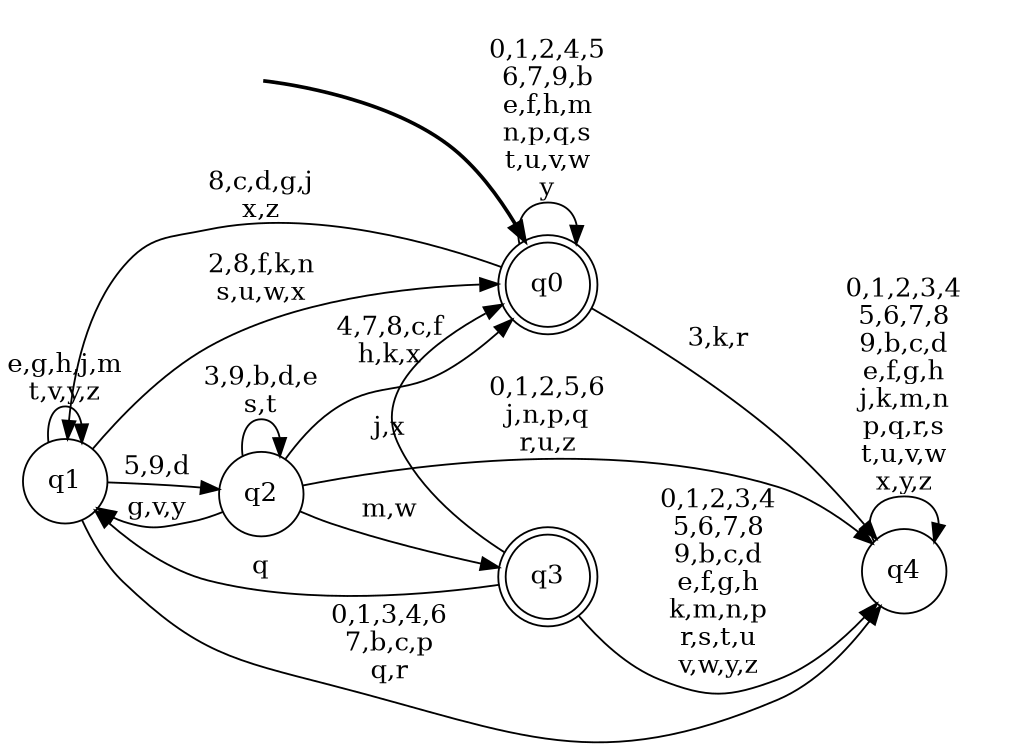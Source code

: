 digraph BlueStar {
__start0 [style = invis, shape = none, label = "", width = 0, height = 0];

rankdir=LR;
size="8,5";

s0 [style="rounded,filled", color="black", fillcolor="white" shape="doublecircle", label="q0"];
s1 [style="filled", color="black", fillcolor="white" shape="circle", label="q1"];
s2 [style="filled", color="black", fillcolor="white" shape="circle", label="q2"];
s3 [style="rounded,filled", color="black", fillcolor="white" shape="doublecircle", label="q3"];
s4 [style="filled", color="black", fillcolor="white" shape="circle", label="q4"];
subgraph cluster_main { 
	graph [pad=".75", ranksep="0.15", nodesep="0.15"];
	 style=invis; 
	__start0 -> s0 [penwidth=2];
}
s0 -> s0 [label="0,1,2,4,5\n6,7,9,b\ne,f,h,m\nn,p,q,s\nt,u,v,w\ny"];
s0 -> s1 [label="8,c,d,g,j\nx,z"];
s0 -> s4 [label="3,k,r"];
s1 -> s0 [label="2,8,f,k,n\ns,u,w,x"];
s1 -> s1 [label="e,g,h,j,m\nt,v,y,z"];
s1 -> s2 [label="5,9,d"];
s1 -> s4 [label="0,1,3,4,6\n7,b,c,p\nq,r"];
s2 -> s0 [label="4,7,8,c,f\nh,k,x"];
s2 -> s1 [label="g,v,y"];
s2 -> s2 [label="3,9,b,d,e\ns,t"];
s2 -> s3 [label="m,w"];
s2 -> s4 [label="0,1,2,5,6\nj,n,p,q\nr,u,z"];
s3 -> s0 [label="j,x"];
s3 -> s1 [label="q"];
s3 -> s4 [label="0,1,2,3,4\n5,6,7,8\n9,b,c,d\ne,f,g,h\nk,m,n,p\nr,s,t,u\nv,w,y,z"];
s4 -> s4 [label="0,1,2,3,4\n5,6,7,8\n9,b,c,d\ne,f,g,h\nj,k,m,n\np,q,r,s\nt,u,v,w\nx,y,z"];

}